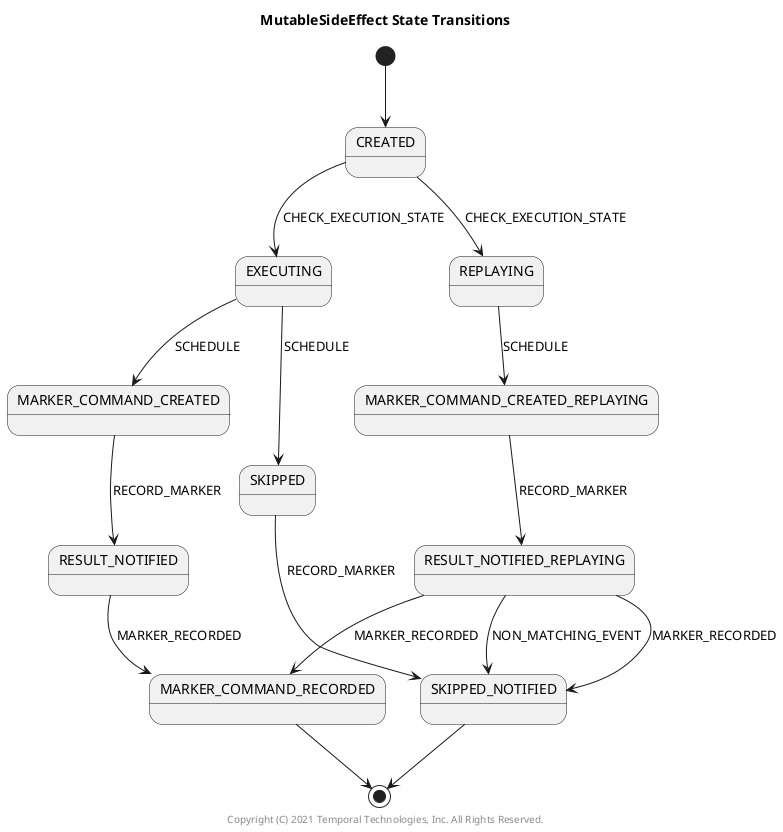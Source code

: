 ` Copyright (C) 2020 Temporal Technologies, Inc. All Rights Reserved.
`
` Copyright 2012-2016 Amazon.com, Inc. or its affiliates. All Rights Reserved.
`
` Modifications copyright (C) 2017 Uber Technologies, Inc.
`
` Licensed under the Apache License, Version 2.0 (the "License"). You may not
` use this file except in compliance with the License. A copy of the License is
` located at
`
` http://aws.amazon.com/apache2.0
`
` or in the "license" file accompanying this file. This file is distributed on
` an "AS IS" BASIS, WITHOUT WARRANTIES OR CONDITIONS OF ANY KIND, either
` express or implied. See the License for the specific language governing
` permissions and limitations under the License.

` PlantUML <plantuml.com> State Diagram.
` Generated from src/main/java/io/temporal/internal/statemachines/MutableSideEffectStateMachine.java
` by io.temporal.internal.statemachines.CommandsGeneratePlantUMLStateDiagrams.


@startuml
title MutableSideEffect State Transitions

[*] --> CREATED
CREATED --> REPLAYING: CHECK_EXECUTION_STATE
CREATED --> EXECUTING: CHECK_EXECUTION_STATE
EXECUTING --> MARKER_COMMAND_CREATED: SCHEDULE
EXECUTING --> SKIPPED: SCHEDULE
MARKER_COMMAND_CREATED --> RESULT_NOTIFIED: RECORD_MARKER
MARKER_COMMAND_CREATED_REPLAYING --> RESULT_NOTIFIED_REPLAYING: RECORD_MARKER
REPLAYING --> MARKER_COMMAND_CREATED_REPLAYING: SCHEDULE
RESULT_NOTIFIED --> MARKER_COMMAND_RECORDED: MARKER_RECORDED
RESULT_NOTIFIED_REPLAYING --> SKIPPED_NOTIFIED: NON_MATCHING_EVENT
RESULT_NOTIFIED_REPLAYING --> MARKER_COMMAND_RECORDED: MARKER_RECORDED
RESULT_NOTIFIED_REPLAYING --> SKIPPED_NOTIFIED: MARKER_RECORDED
SKIPPED --> SKIPPED_NOTIFIED: RECORD_MARKER
MARKER_COMMAND_RECORDED --> [*]
SKIPPED_NOTIFIED --> [*]
center footer Copyright (C) 2021 Temporal Technologies, Inc. All Rights Reserved.
@enduml
